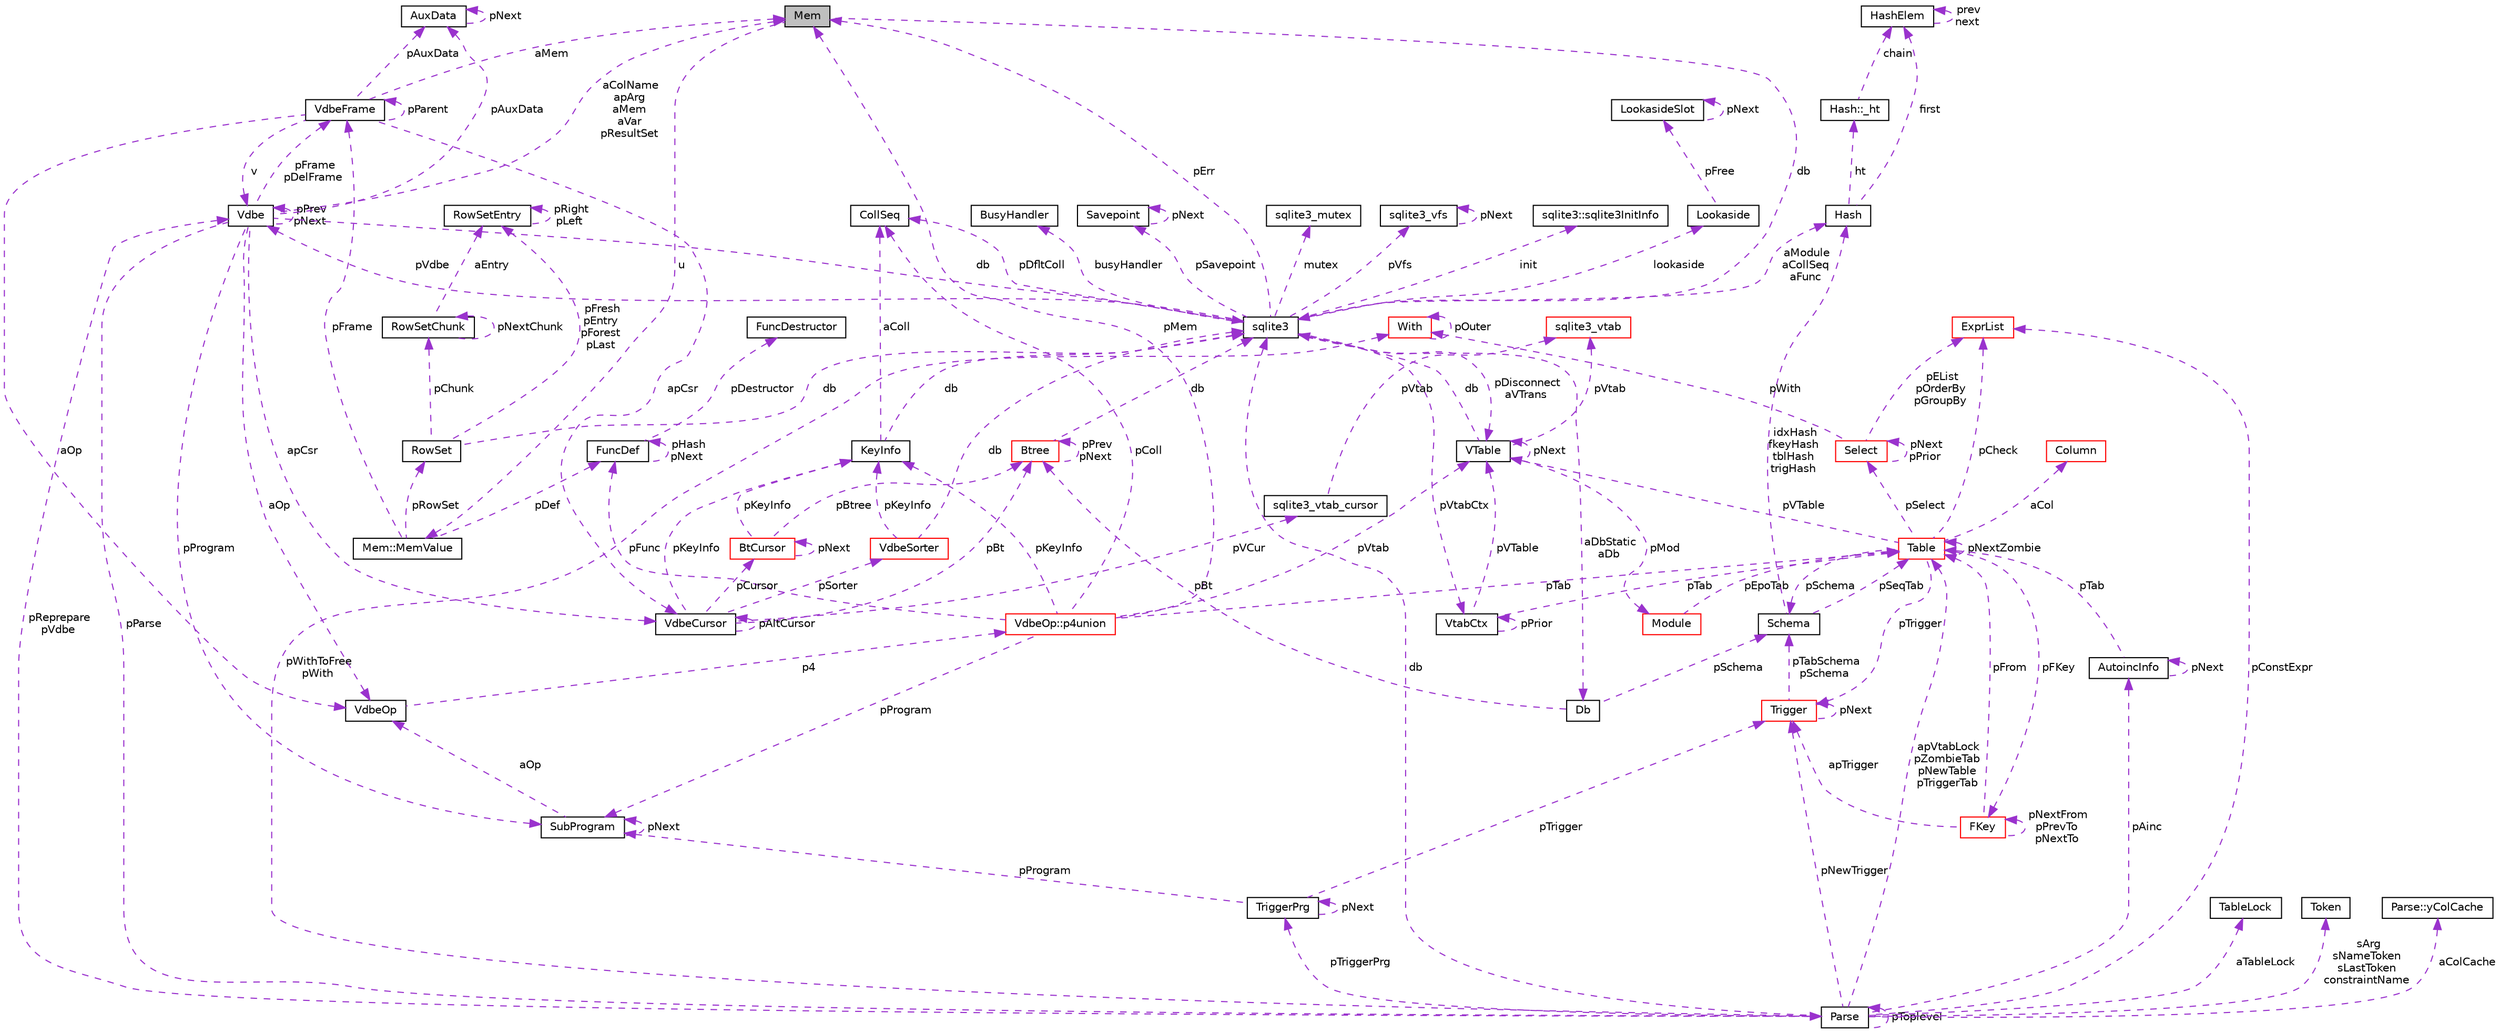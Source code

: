 digraph "Mem"
{
  edge [fontname="Helvetica",fontsize="10",labelfontname="Helvetica",labelfontsize="10"];
  node [fontname="Helvetica",fontsize="10",shape=record];
  Node1 [label="Mem",height=0.2,width=0.4,color="black", fillcolor="grey75", style="filled", fontcolor="black"];
  Node2 -> Node1 [dir="back",color="darkorchid3",fontsize="10",style="dashed",label=" u" ,fontname="Helvetica"];
  Node2 [label="Mem::MemValue",height=0.2,width=0.4,color="black", fillcolor="white", style="filled",URL="$unionMem_1_1MemValue.html"];
  Node3 -> Node2 [dir="back",color="darkorchid3",fontsize="10",style="dashed",label=" pFrame" ,fontname="Helvetica"];
  Node3 [label="VdbeFrame",height=0.2,width=0.4,color="black", fillcolor="white", style="filled",URL="$structVdbeFrame.html"];
  Node1 -> Node3 [dir="back",color="darkorchid3",fontsize="10",style="dashed",label=" aMem" ,fontname="Helvetica"];
  Node4 -> Node3 [dir="back",color="darkorchid3",fontsize="10",style="dashed",label=" v" ,fontname="Helvetica"];
  Node4 [label="Vdbe",height=0.2,width=0.4,color="black", fillcolor="white", style="filled",URL="$structVdbe.html"];
  Node1 -> Node4 [dir="back",color="darkorchid3",fontsize="10",style="dashed",label=" aColName\napArg\naMem\naVar\npResultSet" ,fontname="Helvetica"];
  Node4 -> Node4 [dir="back",color="darkorchid3",fontsize="10",style="dashed",label=" pPrev\npNext" ,fontname="Helvetica"];
  Node5 -> Node4 [dir="back",color="darkorchid3",fontsize="10",style="dashed",label=" db" ,fontname="Helvetica"];
  Node5 [label="sqlite3",height=0.2,width=0.4,color="black", fillcolor="white", style="filled",URL="$structsqlite3.html"];
  Node1 -> Node5 [dir="back",color="darkorchid3",fontsize="10",style="dashed",label=" pErr" ,fontname="Helvetica"];
  Node4 -> Node5 [dir="back",color="darkorchid3",fontsize="10",style="dashed",label=" pVdbe" ,fontname="Helvetica"];
  Node6 -> Node5 [dir="back",color="darkorchid3",fontsize="10",style="dashed",label=" pSavepoint" ,fontname="Helvetica"];
  Node6 [label="Savepoint",height=0.2,width=0.4,color="black", fillcolor="white", style="filled",URL="$structSavepoint.html"];
  Node6 -> Node6 [dir="back",color="darkorchid3",fontsize="10",style="dashed",label=" pNext" ,fontname="Helvetica"];
  Node7 -> Node5 [dir="back",color="darkorchid3",fontsize="10",style="dashed",label=" lookaside" ,fontname="Helvetica"];
  Node7 [label="Lookaside",height=0.2,width=0.4,color="black", fillcolor="white", style="filled",URL="$structLookaside.html"];
  Node8 -> Node7 [dir="back",color="darkorchid3",fontsize="10",style="dashed",label=" pFree" ,fontname="Helvetica"];
  Node8 [label="LookasideSlot",height=0.2,width=0.4,color="black", fillcolor="white", style="filled",URL="$structLookasideSlot.html"];
  Node8 -> Node8 [dir="back",color="darkorchid3",fontsize="10",style="dashed",label=" pNext" ,fontname="Helvetica"];
  Node9 -> Node5 [dir="back",color="darkorchid3",fontsize="10",style="dashed",label=" mutex" ,fontname="Helvetica"];
  Node9 [label="sqlite3_mutex",height=0.2,width=0.4,color="black", fillcolor="white", style="filled",URL="$structsqlite3__mutex.html"];
  Node10 -> Node5 [dir="back",color="darkorchid3",fontsize="10",style="dashed",label=" pVfs" ,fontname="Helvetica"];
  Node10 [label="sqlite3_vfs",height=0.2,width=0.4,color="black", fillcolor="white", style="filled",URL="$structsqlite3__vfs.html"];
  Node10 -> Node10 [dir="back",color="darkorchid3",fontsize="10",style="dashed",label=" pNext" ,fontname="Helvetica"];
  Node11 -> Node5 [dir="back",color="darkorchid3",fontsize="10",style="dashed",label=" init" ,fontname="Helvetica"];
  Node11 [label="sqlite3::sqlite3InitInfo",height=0.2,width=0.4,color="black", fillcolor="white", style="filled",URL="$structsqlite3_1_1sqlite3InitInfo.html"];
  Node12 -> Node5 [dir="back",color="darkorchid3",fontsize="10",style="dashed",label=" busyHandler" ,fontname="Helvetica"];
  Node12 [label="BusyHandler",height=0.2,width=0.4,color="black", fillcolor="white", style="filled",URL="$structBusyHandler.html"];
  Node13 -> Node5 [dir="back",color="darkorchid3",fontsize="10",style="dashed",label=" pVtabCtx" ,fontname="Helvetica"];
  Node13 [label="VtabCtx",height=0.2,width=0.4,color="black", fillcolor="white", style="filled",URL="$structVtabCtx.html"];
  Node13 -> Node13 [dir="back",color="darkorchid3",fontsize="10",style="dashed",label=" pPrior" ,fontname="Helvetica"];
  Node14 -> Node13 [dir="back",color="darkorchid3",fontsize="10",style="dashed",label=" pVTable" ,fontname="Helvetica"];
  Node14 [label="VTable",height=0.2,width=0.4,color="black", fillcolor="white", style="filled",URL="$structVTable.html"];
  Node5 -> Node14 [dir="back",color="darkorchid3",fontsize="10",style="dashed",label=" db" ,fontname="Helvetica"];
  Node14 -> Node14 [dir="back",color="darkorchid3",fontsize="10",style="dashed",label=" pNext" ,fontname="Helvetica"];
  Node15 -> Node14 [dir="back",color="darkorchid3",fontsize="10",style="dashed",label=" pMod" ,fontname="Helvetica"];
  Node15 [label="Module",height=0.2,width=0.4,color="red", fillcolor="white", style="filled",URL="$structModule.html"];
  Node16 -> Node15 [dir="back",color="darkorchid3",fontsize="10",style="dashed",label=" pEpoTab" ,fontname="Helvetica"];
  Node16 [label="Table",height=0.2,width=0.4,color="red", fillcolor="white", style="filled",URL="$structTable.html"];
  Node17 -> Node16 [dir="back",color="darkorchid3",fontsize="10",style="dashed",label=" pSchema" ,fontname="Helvetica"];
  Node17 [label="Schema",height=0.2,width=0.4,color="black", fillcolor="white", style="filled",URL="$structSchema.html"];
  Node16 -> Node17 [dir="back",color="darkorchid3",fontsize="10",style="dashed",label=" pSeqTab" ,fontname="Helvetica"];
  Node18 -> Node17 [dir="back",color="darkorchid3",fontsize="10",style="dashed",label=" idxHash\nfkeyHash\ntblHash\ntrigHash" ,fontname="Helvetica"];
  Node18 [label="Hash",height=0.2,width=0.4,color="black", fillcolor="white", style="filled",URL="$structHash.html"];
  Node19 -> Node18 [dir="back",color="darkorchid3",fontsize="10",style="dashed",label=" ht" ,fontname="Helvetica"];
  Node19 [label="Hash::_ht",height=0.2,width=0.4,color="black", fillcolor="white", style="filled",URL="$structHash_1_1__ht.html"];
  Node20 -> Node19 [dir="back",color="darkorchid3",fontsize="10",style="dashed",label=" chain" ,fontname="Helvetica"];
  Node20 [label="HashElem",height=0.2,width=0.4,color="black", fillcolor="white", style="filled",URL="$structHashElem.html"];
  Node20 -> Node20 [dir="back",color="darkorchid3",fontsize="10",style="dashed",label=" prev\nnext" ,fontname="Helvetica"];
  Node20 -> Node18 [dir="back",color="darkorchid3",fontsize="10",style="dashed",label=" first" ,fontname="Helvetica"];
  Node21 -> Node16 [dir="back",color="darkorchid3",fontsize="10",style="dashed",label=" aCol" ,fontname="Helvetica"];
  Node21 [label="Column",height=0.2,width=0.4,color="red", fillcolor="white", style="filled",URL="$structColumn.html"];
  Node22 -> Node16 [dir="back",color="darkorchid3",fontsize="10",style="dashed",label=" pFKey" ,fontname="Helvetica"];
  Node22 [label="FKey",height=0.2,width=0.4,color="red", fillcolor="white", style="filled",URL="$structFKey.html"];
  Node22 -> Node22 [dir="back",color="darkorchid3",fontsize="10",style="dashed",label=" pNextFrom\npPrevTo\npNextTo" ,fontname="Helvetica"];
  Node16 -> Node22 [dir="back",color="darkorchid3",fontsize="10",style="dashed",label=" pFrom" ,fontname="Helvetica"];
  Node23 -> Node22 [dir="back",color="darkorchid3",fontsize="10",style="dashed",label=" apTrigger" ,fontname="Helvetica"];
  Node23 [label="Trigger",height=0.2,width=0.4,color="red", fillcolor="white", style="filled",URL="$structTrigger.html"];
  Node17 -> Node23 [dir="back",color="darkorchid3",fontsize="10",style="dashed",label=" pTabSchema\npSchema" ,fontname="Helvetica"];
  Node23 -> Node23 [dir="back",color="darkorchid3",fontsize="10",style="dashed",label=" pNext" ,fontname="Helvetica"];
  Node14 -> Node16 [dir="back",color="darkorchid3",fontsize="10",style="dashed",label=" pVTable" ,fontname="Helvetica"];
  Node16 -> Node16 [dir="back",color="darkorchid3",fontsize="10",style="dashed",label=" pNextZombie" ,fontname="Helvetica"];
  Node23 -> Node16 [dir="back",color="darkorchid3",fontsize="10",style="dashed",label=" pTrigger" ,fontname="Helvetica"];
  Node24 -> Node16 [dir="back",color="darkorchid3",fontsize="10",style="dashed",label=" pSelect" ,fontname="Helvetica"];
  Node24 [label="Select",height=0.2,width=0.4,color="red", fillcolor="white", style="filled",URL="$structSelect.html"];
  Node25 -> Node24 [dir="back",color="darkorchid3",fontsize="10",style="dashed",label=" pWith" ,fontname="Helvetica"];
  Node25 [label="With",height=0.2,width=0.4,color="red", fillcolor="white", style="filled",URL="$structWith.html"];
  Node25 -> Node25 [dir="back",color="darkorchid3",fontsize="10",style="dashed",label=" pOuter" ,fontname="Helvetica"];
  Node24 -> Node24 [dir="back",color="darkorchid3",fontsize="10",style="dashed",label=" pNext\npPrior" ,fontname="Helvetica"];
  Node26 -> Node24 [dir="back",color="darkorchid3",fontsize="10",style="dashed",label=" pEList\npOrderBy\npGroupBy" ,fontname="Helvetica"];
  Node26 [label="ExprList",height=0.2,width=0.4,color="red", fillcolor="white", style="filled",URL="$structExprList.html"];
  Node26 -> Node16 [dir="back",color="darkorchid3",fontsize="10",style="dashed",label=" pCheck" ,fontname="Helvetica"];
  Node27 -> Node14 [dir="back",color="darkorchid3",fontsize="10",style="dashed",label=" pVtab" ,fontname="Helvetica"];
  Node27 [label="sqlite3_vtab",height=0.2,width=0.4,color="red", fillcolor="white", style="filled",URL="$structsqlite3__vtab.html"];
  Node16 -> Node13 [dir="back",color="darkorchid3",fontsize="10",style="dashed",label=" pTab" ,fontname="Helvetica"];
  Node28 -> Node5 [dir="back",color="darkorchid3",fontsize="10",style="dashed",label=" pDfltColl" ,fontname="Helvetica"];
  Node28 [label="CollSeq",height=0.2,width=0.4,color="black", fillcolor="white", style="filled",URL="$structCollSeq.html"];
  Node14 -> Node5 [dir="back",color="darkorchid3",fontsize="10",style="dashed",label=" pDisconnect\naVTrans" ,fontname="Helvetica"];
  Node29 -> Node5 [dir="back",color="darkorchid3",fontsize="10",style="dashed",label=" aDbStatic\naDb" ,fontname="Helvetica"];
  Node29 [label="Db",height=0.2,width=0.4,color="black", fillcolor="white", style="filled",URL="$structDb.html"];
  Node17 -> Node29 [dir="back",color="darkorchid3",fontsize="10",style="dashed",label=" pSchema" ,fontname="Helvetica"];
  Node30 -> Node29 [dir="back",color="darkorchid3",fontsize="10",style="dashed",label=" pBt" ,fontname="Helvetica"];
  Node30 [label="Btree",height=0.2,width=0.4,color="red", fillcolor="white", style="filled",URL="$structBtree.html"];
  Node5 -> Node30 [dir="back",color="darkorchid3",fontsize="10",style="dashed",label=" db" ,fontname="Helvetica"];
  Node30 -> Node30 [dir="back",color="darkorchid3",fontsize="10",style="dashed",label=" pPrev\npNext" ,fontname="Helvetica"];
  Node18 -> Node5 [dir="back",color="darkorchid3",fontsize="10",style="dashed",label=" aModule\naCollSeq\naFunc" ,fontname="Helvetica"];
  Node3 -> Node4 [dir="back",color="darkorchid3",fontsize="10",style="dashed",label=" pFrame\npDelFrame" ,fontname="Helvetica"];
  Node31 -> Node4 [dir="back",color="darkorchid3",fontsize="10",style="dashed",label=" pAuxData" ,fontname="Helvetica"];
  Node31 [label="AuxData",height=0.2,width=0.4,color="black", fillcolor="white", style="filled",URL="$structAuxData.html"];
  Node31 -> Node31 [dir="back",color="darkorchid3",fontsize="10",style="dashed",label=" pNext" ,fontname="Helvetica"];
  Node32 -> Node4 [dir="back",color="darkorchid3",fontsize="10",style="dashed",label=" pProgram" ,fontname="Helvetica"];
  Node32 [label="SubProgram",height=0.2,width=0.4,color="black", fillcolor="white", style="filled",URL="$structSubProgram.html"];
  Node32 -> Node32 [dir="back",color="darkorchid3",fontsize="10",style="dashed",label=" pNext" ,fontname="Helvetica"];
  Node33 -> Node32 [dir="back",color="darkorchid3",fontsize="10",style="dashed",label=" aOp" ,fontname="Helvetica"];
  Node33 [label="VdbeOp",height=0.2,width=0.4,color="black", fillcolor="white", style="filled",URL="$structVdbeOp.html"];
  Node34 -> Node33 [dir="back",color="darkorchid3",fontsize="10",style="dashed",label=" p4" ,fontname="Helvetica"];
  Node34 [label="VdbeOp::p4union",height=0.2,width=0.4,color="red", fillcolor="white", style="filled",URL="$unionVdbeOp_1_1p4union.html"];
  Node1 -> Node34 [dir="back",color="darkorchid3",fontsize="10",style="dashed",label=" pMem" ,fontname="Helvetica"];
  Node28 -> Node34 [dir="back",color="darkorchid3",fontsize="10",style="dashed",label=" pColl" ,fontname="Helvetica"];
  Node14 -> Node34 [dir="back",color="darkorchid3",fontsize="10",style="dashed",label=" pVtab" ,fontname="Helvetica"];
  Node16 -> Node34 [dir="back",color="darkorchid3",fontsize="10",style="dashed",label=" pTab" ,fontname="Helvetica"];
  Node32 -> Node34 [dir="back",color="darkorchid3",fontsize="10",style="dashed",label=" pProgram" ,fontname="Helvetica"];
  Node35 -> Node34 [dir="back",color="darkorchid3",fontsize="10",style="dashed",label=" pKeyInfo" ,fontname="Helvetica"];
  Node35 [label="KeyInfo",height=0.2,width=0.4,color="black", fillcolor="white", style="filled",URL="$structKeyInfo.html"];
  Node5 -> Node35 [dir="back",color="darkorchid3",fontsize="10",style="dashed",label=" db" ,fontname="Helvetica"];
  Node28 -> Node35 [dir="back",color="darkorchid3",fontsize="10",style="dashed",label=" aColl" ,fontname="Helvetica"];
  Node36 -> Node34 [dir="back",color="darkorchid3",fontsize="10",style="dashed",label=" pFunc" ,fontname="Helvetica"];
  Node36 [label="FuncDef",height=0.2,width=0.4,color="black", fillcolor="white", style="filled",URL="$structFuncDef.html"];
  Node37 -> Node36 [dir="back",color="darkorchid3",fontsize="10",style="dashed",label=" pDestructor" ,fontname="Helvetica"];
  Node37 [label="FuncDestructor",height=0.2,width=0.4,color="black", fillcolor="white", style="filled",URL="$structFuncDestructor.html"];
  Node36 -> Node36 [dir="back",color="darkorchid3",fontsize="10",style="dashed",label=" pHash\npNext" ,fontname="Helvetica"];
  Node38 -> Node4 [dir="back",color="darkorchid3",fontsize="10",style="dashed",label=" apCsr" ,fontname="Helvetica"];
  Node38 [label="VdbeCursor",height=0.2,width=0.4,color="black", fillcolor="white", style="filled",URL="$structVdbeCursor.html"];
  Node39 -> Node38 [dir="back",color="darkorchid3",fontsize="10",style="dashed",label=" pCursor" ,fontname="Helvetica"];
  Node39 [label="BtCursor",height=0.2,width=0.4,color="red", fillcolor="white", style="filled",URL="$structBtCursor.html"];
  Node39 -> Node39 [dir="back",color="darkorchid3",fontsize="10",style="dashed",label=" pNext" ,fontname="Helvetica"];
  Node35 -> Node39 [dir="back",color="darkorchid3",fontsize="10",style="dashed",label=" pKeyInfo" ,fontname="Helvetica"];
  Node30 -> Node39 [dir="back",color="darkorchid3",fontsize="10",style="dashed",label=" pBtree" ,fontname="Helvetica"];
  Node40 -> Node38 [dir="back",color="darkorchid3",fontsize="10",style="dashed",label=" pVCur" ,fontname="Helvetica"];
  Node40 [label="sqlite3_vtab_cursor",height=0.2,width=0.4,color="black", fillcolor="white", style="filled",URL="$structsqlite3__vtab__cursor.html"];
  Node27 -> Node40 [dir="back",color="darkorchid3",fontsize="10",style="dashed",label=" pVtab" ,fontname="Helvetica"];
  Node38 -> Node38 [dir="back",color="darkorchid3",fontsize="10",style="dashed",label=" pAltCursor" ,fontname="Helvetica"];
  Node35 -> Node38 [dir="back",color="darkorchid3",fontsize="10",style="dashed",label=" pKeyInfo" ,fontname="Helvetica"];
  Node30 -> Node38 [dir="back",color="darkorchid3",fontsize="10",style="dashed",label=" pBt" ,fontname="Helvetica"];
  Node41 -> Node38 [dir="back",color="darkorchid3",fontsize="10",style="dashed",label=" pSorter" ,fontname="Helvetica"];
  Node41 [label="VdbeSorter",height=0.2,width=0.4,color="red", fillcolor="white", style="filled",URL="$structVdbeSorter.html"];
  Node5 -> Node41 [dir="back",color="darkorchid3",fontsize="10",style="dashed",label=" db" ,fontname="Helvetica"];
  Node35 -> Node41 [dir="back",color="darkorchid3",fontsize="10",style="dashed",label=" pKeyInfo" ,fontname="Helvetica"];
  Node42 -> Node4 [dir="back",color="darkorchid3",fontsize="10",style="dashed",label=" pParse" ,fontname="Helvetica"];
  Node42 [label="Parse",height=0.2,width=0.4,color="black", fillcolor="white", style="filled",URL="$structParse.html"];
  Node4 -> Node42 [dir="back",color="darkorchid3",fontsize="10",style="dashed",label=" pReprepare\npVdbe" ,fontname="Helvetica"];
  Node5 -> Node42 [dir="back",color="darkorchid3",fontsize="10",style="dashed",label=" db" ,fontname="Helvetica"];
  Node43 -> Node42 [dir="back",color="darkorchid3",fontsize="10",style="dashed",label=" aTableLock" ,fontname="Helvetica"];
  Node43 [label="TableLock",height=0.2,width=0.4,color="black", fillcolor="white", style="filled",URL="$structTableLock.html"];
  Node44 -> Node42 [dir="back",color="darkorchid3",fontsize="10",style="dashed",label=" sArg\nsNameToken\nsLastToken\nconstraintName" ,fontname="Helvetica"];
  Node44 [label="Token",height=0.2,width=0.4,color="black", fillcolor="white", style="filled",URL="$structToken.html"];
  Node25 -> Node42 [dir="back",color="darkorchid3",fontsize="10",style="dashed",label=" pWithToFree\npWith" ,fontname="Helvetica"];
  Node45 -> Node42 [dir="back",color="darkorchid3",fontsize="10",style="dashed",label=" aColCache" ,fontname="Helvetica"];
  Node45 [label="Parse::yColCache",height=0.2,width=0.4,color="black", fillcolor="white", style="filled",URL="$structParse_1_1yColCache.html"];
  Node16 -> Node42 [dir="back",color="darkorchid3",fontsize="10",style="dashed",label=" apVtabLock\npZombieTab\npNewTable\npTriggerTab" ,fontname="Helvetica"];
  Node23 -> Node42 [dir="back",color="darkorchid3",fontsize="10",style="dashed",label=" pNewTrigger" ,fontname="Helvetica"];
  Node46 -> Node42 [dir="back",color="darkorchid3",fontsize="10",style="dashed",label=" pTriggerPrg" ,fontname="Helvetica"];
  Node46 [label="TriggerPrg",height=0.2,width=0.4,color="black", fillcolor="white", style="filled",URL="$structTriggerPrg.html"];
  Node32 -> Node46 [dir="back",color="darkorchid3",fontsize="10",style="dashed",label=" pProgram" ,fontname="Helvetica"];
  Node23 -> Node46 [dir="back",color="darkorchid3",fontsize="10",style="dashed",label=" pTrigger" ,fontname="Helvetica"];
  Node46 -> Node46 [dir="back",color="darkorchid3",fontsize="10",style="dashed",label=" pNext" ,fontname="Helvetica"];
  Node47 -> Node42 [dir="back",color="darkorchid3",fontsize="10",style="dashed",label=" pAinc" ,fontname="Helvetica"];
  Node47 [label="AutoincInfo",height=0.2,width=0.4,color="black", fillcolor="white", style="filled",URL="$structAutoincInfo.html"];
  Node16 -> Node47 [dir="back",color="darkorchid3",fontsize="10",style="dashed",label=" pTab" ,fontname="Helvetica"];
  Node47 -> Node47 [dir="back",color="darkorchid3",fontsize="10",style="dashed",label=" pNext" ,fontname="Helvetica"];
  Node26 -> Node42 [dir="back",color="darkorchid3",fontsize="10",style="dashed",label=" pConstExpr" ,fontname="Helvetica"];
  Node42 -> Node42 [dir="back",color="darkorchid3",fontsize="10",style="dashed",label=" pToplevel" ,fontname="Helvetica"];
  Node33 -> Node4 [dir="back",color="darkorchid3",fontsize="10",style="dashed",label=" aOp" ,fontname="Helvetica"];
  Node3 -> Node3 [dir="back",color="darkorchid3",fontsize="10",style="dashed",label=" pParent" ,fontname="Helvetica"];
  Node31 -> Node3 [dir="back",color="darkorchid3",fontsize="10",style="dashed",label=" pAuxData" ,fontname="Helvetica"];
  Node38 -> Node3 [dir="back",color="darkorchid3",fontsize="10",style="dashed",label=" apCsr" ,fontname="Helvetica"];
  Node33 -> Node3 [dir="back",color="darkorchid3",fontsize="10",style="dashed",label=" aOp" ,fontname="Helvetica"];
  Node48 -> Node2 [dir="back",color="darkorchid3",fontsize="10",style="dashed",label=" pRowSet" ,fontname="Helvetica"];
  Node48 [label="RowSet",height=0.2,width=0.4,color="black", fillcolor="white", style="filled",URL="$structRowSet.html"];
  Node5 -> Node48 [dir="back",color="darkorchid3",fontsize="10",style="dashed",label=" db" ,fontname="Helvetica"];
  Node49 -> Node48 [dir="back",color="darkorchid3",fontsize="10",style="dashed",label=" pChunk" ,fontname="Helvetica"];
  Node49 [label="RowSetChunk",height=0.2,width=0.4,color="black", fillcolor="white", style="filled",URL="$structRowSetChunk.html"];
  Node49 -> Node49 [dir="back",color="darkorchid3",fontsize="10",style="dashed",label=" pNextChunk" ,fontname="Helvetica"];
  Node50 -> Node49 [dir="back",color="darkorchid3",fontsize="10",style="dashed",label=" aEntry" ,fontname="Helvetica"];
  Node50 [label="RowSetEntry",height=0.2,width=0.4,color="black", fillcolor="white", style="filled",URL="$structRowSetEntry.html"];
  Node50 -> Node50 [dir="back",color="darkorchid3",fontsize="10",style="dashed",label=" pRight\npLeft" ,fontname="Helvetica"];
  Node50 -> Node48 [dir="back",color="darkorchid3",fontsize="10",style="dashed",label=" pFresh\npEntry\npForest\npLast" ,fontname="Helvetica"];
  Node36 -> Node2 [dir="back",color="darkorchid3",fontsize="10",style="dashed",label=" pDef" ,fontname="Helvetica"];
  Node5 -> Node1 [dir="back",color="darkorchid3",fontsize="10",style="dashed",label=" db" ,fontname="Helvetica"];
}
